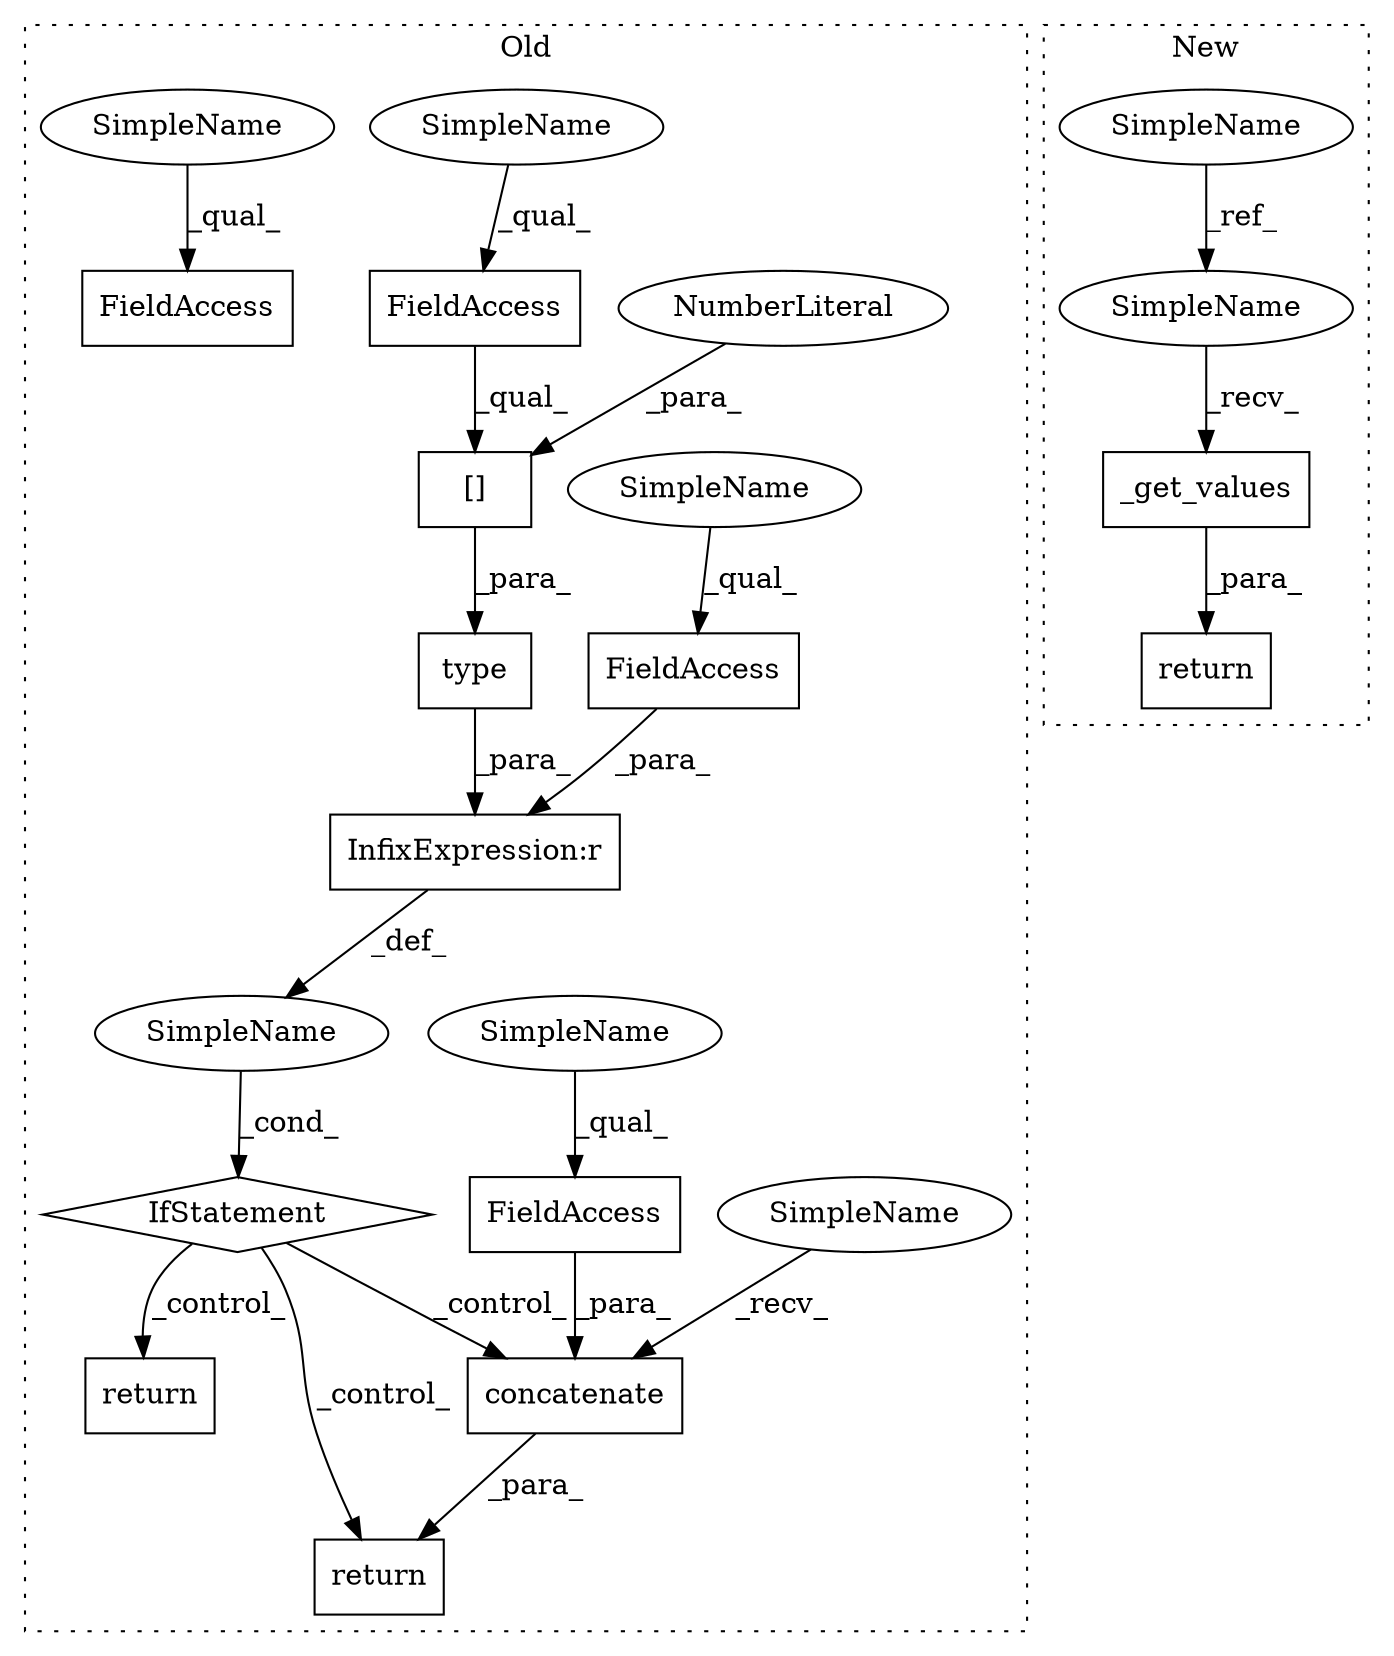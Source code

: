 digraph G {
subgraph cluster0 {
1 [label="type" a="32" s="6483,6502" l="5,1" shape="box"];
3 [label="IfStatement" a="25" s="6479,6520" l="4,2" shape="diamond"];
4 [label="SimpleName" a="42" s="" l="" shape="ellipse"];
5 [label="return" a="41" s="6601" l="7" shape="box"];
6 [label="InfixExpression:r" a="27" s="6503" l="4" shape="box"];
7 [label="FieldAccess" a="22" s="6507" l="13" shape="box"];
8 [label="return" a="41" s="6530" l="7" shape="box"];
9 [label="concatenate" a="32" s="6554,6577" l="12,1" shape="box"];
10 [label="[]" a="2" s="6488,6501" l="12,1" shape="box"];
12 [label="NumberLiteral" a="34" s="6500" l="1" shape="ellipse"];
13 [label="FieldAccess" a="22" s="6488" l="11" shape="box"];
15 [label="FieldAccess" a="22" s="6566" l="11" shape="box"];
16 [label="FieldAccess" a="22" s="6619" l="11" shape="box"];
17 [label="SimpleName" a="42" s="6548" l="5" shape="ellipse"];
18 [label="SimpleName" a="42" s="6507" l="5" shape="ellipse"];
20 [label="SimpleName" a="42" s="6566" l="4" shape="ellipse"];
21 [label="SimpleName" a="42" s="6488" l="4" shape="ellipse"];
22 [label="SimpleName" a="42" s="6619" l="4" shape="ellipse"];
label = "Old";
style="dotted";
}
subgraph cluster1 {
2 [label="return" a="41" s="6681" l="7" shape="box"];
11 [label="_get_values" a="32" s="6704" l="13" shape="box"];
14 [label="SimpleName" a="42" s="6614" l="4" shape="ellipse"];
19 [label="SimpleName" a="42" s="6699" l="4" shape="ellipse"];
label = "New";
style="dotted";
}
1 -> 6 [label="_para_"];
3 -> 9 [label="_control_"];
3 -> 5 [label="_control_"];
3 -> 8 [label="_control_"];
4 -> 3 [label="_cond_"];
6 -> 4 [label="_def_"];
7 -> 6 [label="_para_"];
9 -> 8 [label="_para_"];
10 -> 1 [label="_para_"];
11 -> 2 [label="_para_"];
12 -> 10 [label="_para_"];
13 -> 10 [label="_qual_"];
14 -> 19 [label="_ref_"];
15 -> 9 [label="_para_"];
17 -> 9 [label="_recv_"];
18 -> 7 [label="_qual_"];
19 -> 11 [label="_recv_"];
20 -> 15 [label="_qual_"];
21 -> 13 [label="_qual_"];
22 -> 16 [label="_qual_"];
}